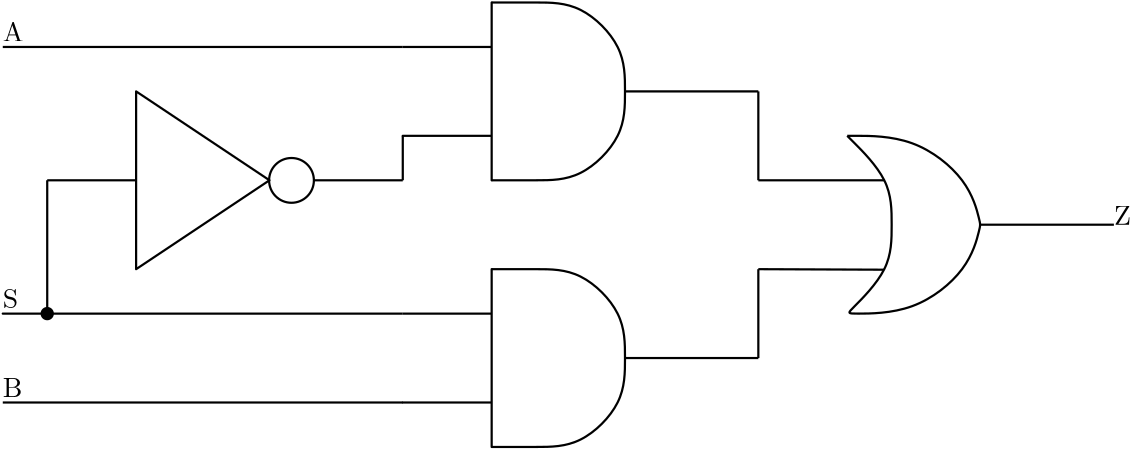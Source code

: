 <?xml version="1.0"?>
<!DOCTYPE ipe SYSTEM "ipe.dtd">
<ipe version="70005" creator="Ipe 7.1.4">
<info created="D:20180214085757" modified="D:20180214200217"/>
<ipestyle name="ipe6">
<symbol name="mark/circle(sx)" transformations="translations">
<path fill="sym-stroke">
0.6 0 0 0.6 0 0 e
0.4 0 0 0.4 0 0 e
</path>
</symbol>
<symbol name="mark/disk(sx)" transformations="translations">
<path fill="sym-stroke">
0.6 0 0 0.6 0 0 e
</path>
</symbol>
<symbol name="mark/fdisk(sfx)" transformations="translations">
<group>
<path fill="sym-fill">
0.5 0 0 0.5 0 0 e
</path>
<path fill="sym-stroke" fillrule="eofill">
0.6 0 0 0.6 0 0 e
0.4 0 0 0.4 0 0 e
</path>
</group>
</symbol>
<symbol name="mark/box(sx)" transformations="translations">
<path fill="sym-stroke" fillrule="eofill">
-0.6 -0.6 m
0.6 -0.6 l
0.6 0.6 l
-0.6 0.6 l
h
-0.4 -0.4 m
0.4 -0.4 l
0.4 0.4 l
-0.4 0.4 l
h
</path>
</symbol>
<symbol name="mark/square(sx)" transformations="translations">
<path fill="sym-stroke">
-0.6 -0.6 m
0.6 -0.6 l
0.6 0.6 l
-0.6 0.6 l
h
</path>
</symbol>
<symbol name="mark/fsquare(sfx)" transformations="translations">
<group>
<path fill="sym-fill">
-0.5 -0.5 m
0.5 -0.5 l
0.5 0.5 l
-0.5 0.5 l
h
</path>
<path fill="sym-stroke" fillrule="eofill">
-0.6 -0.6 m
0.6 -0.6 l
0.6 0.6 l
-0.6 0.6 l
0 -0.4 m
0.4 -0.4 l
0.4 0.4 l
-0.4 0.4 l
h
</path>
</group>
</symbol>
<symbol name="mark/cross(sx)" transformations="translations">
<group>
<path fill="sym-stroke">
-0.43 -0.57 m
0.57 0.43 l
0.43 0.57 l
-0.57 -0.43 l
h
</path>
<path fill="sym-stroke">
-0.43 0.57 m
0.57 -0.43 l
0.43 -0.57 l
-0.57 0.43 l
h
</path>
</group>
</symbol>
<pen name="heavier" value="0.8"/>
<pen name="fat" value="1.2"/>
<pen name="ultrafat" value="2"/>
<symbolsize name="large" value="5"/>
<symbolsize name="small" value="2"/>
<symbolsize name="tiny" value="1.1"/>
<arrowsize name="large" value="10"/>
<arrowsize name="small" value="5"/>
<arrowsize name="tiny" value="3"/>
<color name="red" value="1 0 0"/>
<color name="green" value="0 1 0"/>
<color name="blue" value="0 0 1"/>
<color name="yellow" value="1 1 0"/>
<color name="gray1" value="0.125"/>
<color name="gray2" value="0.25"/>
<color name="gray3" value="0.375"/>
<color name="gray4" value="0.5"/>
<color name="gray5" value="0.625"/>
<color name="gray6" value="0.75"/>
<color name="gray7" value="0.875"/>
<dashstyle name="dashed" value="[4] 0"/>
<dashstyle name="dotted" value="[1 3] 0"/>
<dashstyle name="dash dotted" value="[4 2 1 2] 0"/>
<dashstyle name="dash dot dotted" value="[4 2 1 2 1 2] 0"/>
<textsize name="large" value="\large"/>
<textsize name="small" value="\small"/>
<textsize name="tiny" value="\tiny"/>
<textsize name="Large" value="\Large"/>
<textsize name="LARGE" value="\LARGE"/>
<textsize name="huge" value="\huge"/>
<textsize name="Huge" value="\Huge"/>
<textsize name="footnote" value="\footnotesize"/>
<textstyle name="center" begin="\begin{center}" end="\end{center}"/>
<textstyle name="itemize" begin="\begin{itemize}" end="\end{itemize}"/>
<textstyle name="item" begin="\begin{itemize}\item{}" end="\end{itemize}"/>
</ipestyle>
<ipestyle>
<layout paper="595 842" origin="0 0" frame="595 842"/>
</ipestyle>
<page>
<layer name="alpha"/>
<layer name="beta"/>
<view layers="beta" active="beta"/>
<group layer="alpha">
<path stroke="0" pen="0.9">
72 329 m
11.4375 0 0 11.4375 60.72 326.78 49.5 329 a
</path>
<path stroke="0" pen="0.9">
31.5 329 m
49.5 329 l
</path>
<path stroke="0" pen="0.9">
72 329 m
90 329 l
</path>
</group>
<text pos="126 594.5" stroke="0" type="label" width="60.629" height="8.174" depth="2.32" valign="bottom" size="12">NAND gate</text>
<text pos="126 666.5" stroke="0" type="label" width="51.854" height="8.174" depth="2.32" valign="bottom" size="12">AND gate</text>
<text pos="126 734" stroke="0" type="label" width="51.697" height="8.174" depth="2.32" valign="bottom" size="12">NOT gate</text>
<text pos="126 392" stroke="0" type="label" width="51.533" height="8.174" depth="2.32" valign="bottom" size="12">XOR gate</text>
<text pos="126 329" stroke="0" type="label" width="51.701" height="7.939" depth="2.32" valign="bottom" size="12">wire jump</text>
<text pos="126 288.5" stroke="0" type="label" width="74.788" height="7.935" depth="0" valign="bottom" size="12">wire connector</text>
<text pos="126 464" stroke="0" type="label" width="51.858" height="8.174" depth="2.32" valign="bottom" size="12">NOR gate</text>
<text pos="126 531.5" stroke="0" type="label" width="43.082" height="8.174" depth="2.32" valign="bottom" size="12">OR gate</text>
<text pos="54 801.5" stroke="0" type="label" width="40.386" height="8.169" depth="0" valign="bottom" size="12">Circuits</text>
<group>
<path stroke="0" fill="0" pen="0.9">
3 0 0 3 58.5 293 e
</path>
</group>
<group>
<path stroke="0" pen="0.9">
31.5 374 m
22.5 0 0 22.5 18 392 31.5 410 a
</path>
<path stroke="0" pen="0.9">
40.5 374 m
22.5 0 0 22.5 27 392 40.5 410 a
</path>
<path stroke="0" pen="0.9">
85.5 392 m
40.3885 0 0 40.3885 51.0003 371 40.5 410 a
</path>
<path stroke="0" pen="0.9">
40.5 374 m
40.3885 0 0 40.3885 51.0003 413 85.5 392 a
</path>
<path stroke="0" pen="0.9">
85.5 392 m
103.5 392 l
</path>
<path stroke="0" pen="0.9">
27 401 m
47.1 401 l
</path>
<path stroke="0" pen="0.9">
27 383 m
47.1 383 l
</path>
</group>
<group>
<path stroke="0" fill="1" pen="0.9">
4.5 0 0 4.5 90 468.5 e
</path>
<path stroke="0" pen="0.9">
40.5 450.5 m
22.5 0 0 22.5 27 468.5 40.5 486.5 a
</path>
<path stroke="0" pen="0.9">
40.5 450.5 m
40.3885 0 0 40.3885 51.0003 489.5 85.5 468.5 a
</path>
<path stroke="0" pen="0.9">
85.5 468.5 m
40.3885 0 0 40.3885 51.0003 447.5 40.5 486.5 a
</path>
<path stroke="0" fill="1" pen="0.9">
94.5 468.5 m
103.5 468.5 l
</path>
<path stroke="0" pen="0.9">
27 477.5 m
47.4 477.5 l
</path>
<path stroke="0" pen="0.9">
27 459.5 m
47.4 459.5 l
</path>
</group>
<group>
<path stroke="0" fill="1" pen="0.9">
36 518 m
22.5 0 0 22.5 22.5 536 36 554 a
</path>
<path stroke="0" pen="0.9">
36 518 m
40.3885 0 0 40.3885 46.5003 557 81 536 a
</path>
<path stroke="0" pen="0.9">
81 536 m
40.3885 0 0 40.3885 46.5003 515 36 554 a
</path>
<path stroke="0" pen="0.9">
81 536 m
99 536 l
</path>
<path stroke="0" pen="0.9">
22.5 545 m
42.9 545 l
</path>
<path stroke="0" pen="0.9">
22.5 527 m
42.9 527 l
</path>
</group>
<group>
<path stroke="0" fill="1" pen="0.9">
63 581 m
18 0 0 18 63 599 63 617 a
</path>
<path stroke="0" fill="1" pen="0.9">
4.5 0 0 4.5 85.5 599 e
</path>
<path stroke="0" fill="1" pen="0.9">
63 617 m
45 617 l
45 581 l
63 581 l
</path>
<path stroke="0" pen="0.9">
27 590 m
45 590 l
</path>
<path stroke="0" pen="0.9">
27 608 m
45 608 l
</path>
<path stroke="0" pen="0.9">
90 599 m
99 599 l
</path>
</group>
<group matrix="1 0 0 1 1.23398 3">
<path stroke="0" fill="1" pen="0.9">
63 653 m
18 0 0 18 63 671 63 689 a
</path>
<path stroke="0" fill="1" pen="0.9">
63 689 m
45 689 l
45 653 l
63 653 l
</path>
<path stroke="0" pen="0.9">
27 680 m
45 680 l
</path>
<path stroke="0" pen="0.9">
27 662 m
45 662 l
</path>
<path stroke="0" pen="0.9">
81 671 m
99 671 l
</path>
</group>
<path stroke="black">
160 784 m
160 784 l
160 784 l
160 784 l
h
</path>
<group matrix="1 0 0 1 -192 0">
<group>
<path stroke="black" pen="heavier">
224 736 m
240 736 l
240 752 l
272 736 l
240 720 l
240 736 l
</path>
<path stroke="black" fill="white" pen="heavier">
5.72511 0 0 5.72511 277.725 736 e
</path>
</group>
<path stroke="black" fill="white" pen="heavier">
304 736 m
283.45 736.027 l
</path>
</group>
<group>
<path stroke="black" pen="heavier">
224 688 m
256 688 l
256 704 l
256 640 l
256 656 l
224 656 l
256 656 l
</path>
<path stroke="black" pen="heavier">
256 704 m
272 704
288 704
304 688
304 672
304 656
288 640
272 640
256 640 s
</path>
<path stroke="black" pen="heavier">
352 672 m
304 672 l
304 672 l
</path>
</group>
<group>
<path matrix="1 0 0 1 0 -64" stroke="black" pen="heavier">
224 688 m
256 688 l
256 704 l
256 640 l
256 656 l
224 656 l
256 656 l
</path>
<path matrix="1 0 0 1 0 -64" stroke="black" pen="heavier">
256 704 m
272 704
288 704
304 688
304 672
304 656
288 640
272 640
256 640 s
</path>
<path stroke="black" pen="heavier">
8 0 0 8 312 608 e
</path>
<path stroke="black" pen="heavier">
352 608 m
320 608 l
320 608 l
</path>
</group>
<group>
<path stroke="black" pen="heavier">
240 448 m
256 432
256 416
256 400
240 384
240 384 s
</path>
<path matrix="1 0 0 1 0 -128" stroke="black" pen="heavier">
256 576 m
272 560
272 544
272 528
256 512
256 512
280 512
300 528
304 544
304 544
300 560
280 576
256 576
256 576 s
</path>
<path matrix="1 0 0 1 0 -128" stroke="black" pen="heavier">
352 544 m
304 544 l
</path>
<group matrix="1 0 0 1 0 -128">
<path stroke="black" pen="heavier">
224 560 m
269.333 560 l
269.333 560 l
</path>
<path stroke="black" pen="heavier">
224 528 m
269.236 527.807 l
</path>
</group>
</group>
<group>
<path matrix="1 0 0 1 0 -64" stroke="black" pen="heavier">
256 576 m
272 560
272 544
272 528
256 512
256 512
280 512
300 528
304 544
304 544
300 560
280 576
256 576
256 576 s
</path>
<path stroke="black" pen="heavier">
8 0 0 8 312 480 e
</path>
<path stroke="black" pen="heavier">
352 480 m
320 480 l
</path>
<group matrix="1 0 0 1 0 -64">
<path stroke="black" pen="heavier">
224 560 m
269.333 560 l
269.333 560 l
</path>
<path stroke="black" pen="heavier">
224 528 m
269.236 527.807 l
</path>
</group>
</group>
<group>
<path stroke="black" pen="heavier">
256 576 m
272 560
272 544
272 528
256 512
256 512
280 512
300 528
304 544
304 544
300 560
280 576
256 576
256 576 s
</path>
<path stroke="black" pen="heavier">
352 544 m
304 544 l
</path>
<group>
<path stroke="black" pen="heavier">
224 560 m
269.333 560 l
269.333 560 l
</path>
<path stroke="black" pen="heavier">
224 528 m
269.236 527.807 l
</path>
</group>
</group>
<path stroke="black" fill="black" pen="heavier">
8 0 0 8 304 304 e
</path>
<path stroke="black" pen="heavier">
224 336 m
256 336 l
256 352
272 368
288 368
304 368
320 352
320 336
320 336 s
352 336 l
</path>
<path matrix="1 0 0 1 -32 80" stroke="black" pen="heavier">
416 320 m
416 288 l
432 288
448 272
448 240
432 224
416 224
416 224
416 192
416 192 s
</path>
<path matrix="1 0 0 1 -48 0" stroke="black" fill="black" pen="heavier">
4 0 0 4 304 304 e
</path>
<path matrix="1 0 0 1 -64 0" stroke="black" fill="black" pen="heavier">
2 0 0 2 304 304 e
</path>
<group>
<path stroke="black" pen="heavier">
224 736 m
256 736 l
256 768 l
304 736 l
256 704 l
256 736 l
256 736 l
</path>
<path stroke="black" fill="white" pen="heavier">
352 736 m
320 736 l
</path>
<path stroke="black" pen="heavier">
8.06235 0 0 8.06235 311.938 735.959 e
</path>
</group>
<group layer="beta" matrix="1 0 0 1 -128 16">
<path stroke="black" pen="heavier">
224 736 m
256 736 l
256 768 l
304 736 l
256 704 l
256 736 l
256 736 l
</path>
<path stroke="black" fill="white" pen="heavier">
352 736 m
320 736 l
</path>
<path stroke="black" pen="heavier">
8.06235 0 0 8.06235 311.938 735.959 e
</path>
</group>
<group matrix="1 0 0 1 0 112">
<path stroke="black" pen="heavier">
224 688 m
256 688 l
256 704 l
256 640 l
256 656 l
224 656 l
256 656 l
</path>
<path stroke="black" pen="heavier">
256 704 m
272 704
288 704
304 688
304 672
304 656
288 640
272 640
256 640 s
</path>
<path stroke="black" pen="heavier">
352 672 m
304 672 l
304 672 l
</path>
</group>
<text matrix="1 0 0 1 0 -142" transformations="translations" pos="80 816" stroke="black" type="label" width="7.057" height="6.808" depth="0" valign="baseline">B</text>
<text matrix="1 0 0 1 0 18" transformations="translations" pos="80 784" stroke="black" type="label" width="7.472" height="6.808" depth="0" valign="baseline">A</text>
<text matrix="1 0 0 1 0 -14" transformations="translations" pos="80 720" stroke="black" type="label" width="5.535" height="6.808" depth="0" valign="baseline">S</text>
<path stroke="black" pen="heavier">
224 768 m
224 752 l
352 784 m
352 752 l
352 688 m
352 720 l
224 800 m
80 800 l
96 752 m
96 704 l
80 704 l
224 704 l
80 672 m
224 672 l
</path>
<group matrix="1 0 0 1 0 16">
<path stroke="black" pen="heavier">
224 688 m
256 688 l
256 704 l
256 640 l
256 656 l
224 656 l
256 656 l
</path>
<path stroke="black" pen="heavier">
256 704 m
272 704
288 704
304 688
304 672
304 656
288 640
272 640
256 640 s
</path>
<path stroke="black" pen="heavier">
352 672 m
304 672 l
304 672 l
</path>
</group>
<group matrix="1 0 0 1 128 192">
<path stroke="black" pen="heavier">
256 576 m
272 560
272 544
272 528
256 512
256 512
280 512
300 528
304 544
304 544
300 560
280 576
256 576
256 576 s
</path>
<path stroke="black" pen="heavier">
352 544 m
304 544 l
</path>
<group>
<path stroke="black" pen="heavier">
224 560 m
269.333 560 l
269.333 560 l
</path>
<path stroke="black" pen="heavier">
224 528 m
269.236 527.807 l
</path>
</group>
</group>
<path matrix="1 0 0 1 -208 400" stroke="black" fill="black" pen="heavier">
2 0 0 2 304 304 e
</path>
<text transformations="translations" pos="480 736" stroke="black" type="label" width="6.088" height="6.808" depth="0" valign="baseline">Z</text>
</page>
</ipe>

